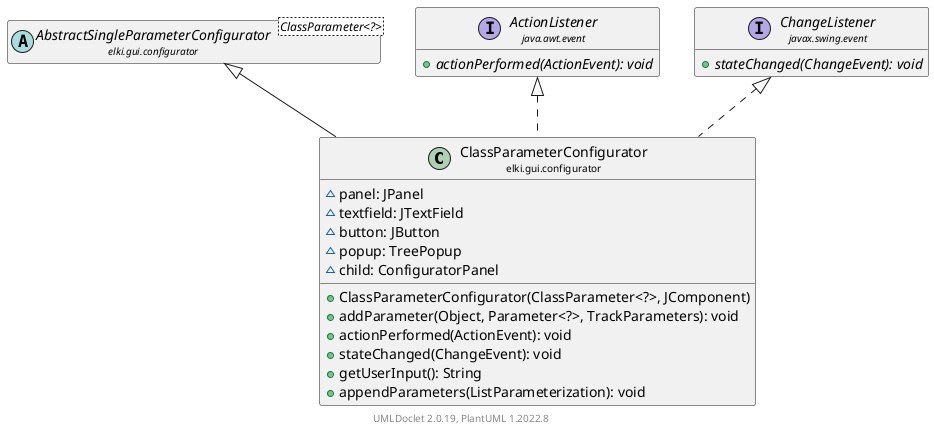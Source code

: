 @startuml
    remove .*\.(Instance|Par|Parameterizer|Factory)$
    set namespaceSeparator none
    hide empty fields
    hide empty methods

    class "<size:14>ClassParameterConfigurator\n<size:10>elki.gui.configurator" as elki.gui.configurator.ClassParameterConfigurator [[ClassParameterConfigurator.html]] {
        ~panel: JPanel
        ~textfield: JTextField
        ~button: JButton
        ~popup: TreePopup
        ~child: ConfiguratorPanel
        +ClassParameterConfigurator(ClassParameter<?>, JComponent)
        +addParameter(Object, Parameter<?>, TrackParameters): void
        +actionPerformed(ActionEvent): void
        +stateChanged(ChangeEvent): void
        +getUserInput(): String
        +appendParameters(ListParameterization): void
    }

    abstract class "<size:14>AbstractSingleParameterConfigurator\n<size:10>elki.gui.configurator" as elki.gui.configurator.AbstractSingleParameterConfigurator<ClassParameter<?>> [[AbstractSingleParameterConfigurator.html]]
    interface "<size:14>ActionListener\n<size:10>java.awt.event" as java.awt.event.ActionListener {
        {abstract} +actionPerformed(ActionEvent): void
    }
    interface "<size:14>ChangeListener\n<size:10>javax.swing.event" as javax.swing.event.ChangeListener {
        {abstract} +stateChanged(ChangeEvent): void
    }

    elki.gui.configurator.AbstractSingleParameterConfigurator <|-- elki.gui.configurator.ClassParameterConfigurator
    java.awt.event.ActionListener <|.. elki.gui.configurator.ClassParameterConfigurator
    javax.swing.event.ChangeListener <|.. elki.gui.configurator.ClassParameterConfigurator

    center footer UMLDoclet 2.0.19, PlantUML 1.2022.8
@enduml
